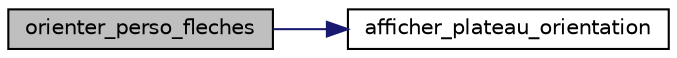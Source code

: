 digraph "orienter_perso_fleches"
{
 // INTERACTIVE_SVG=YES
  bgcolor="transparent";
  edge [fontname="Helvetica",fontsize="10",labelfontname="Helvetica",labelfontsize="10"];
  node [fontname="Helvetica",fontsize="10",shape=record];
  rankdir="LR";
  Node1 [label="orienter_perso_fleches",height=0.2,width=0.4,color="black", fillcolor="grey75", style="filled", fontcolor="black"];
  Node1 -> Node2 [color="midnightblue",fontsize="10",style="solid",fontname="Helvetica"];
  Node2 [label="afficher_plateau_orientation",height=0.2,width=0.4,color="black",URL="$_minimale_8c.html#a1fdf262e6e18d594322ddcfdde4e4b3e",tooltip="Affiche le plateau avec les caractères correspondants à l&#39;orientation. "];
}
